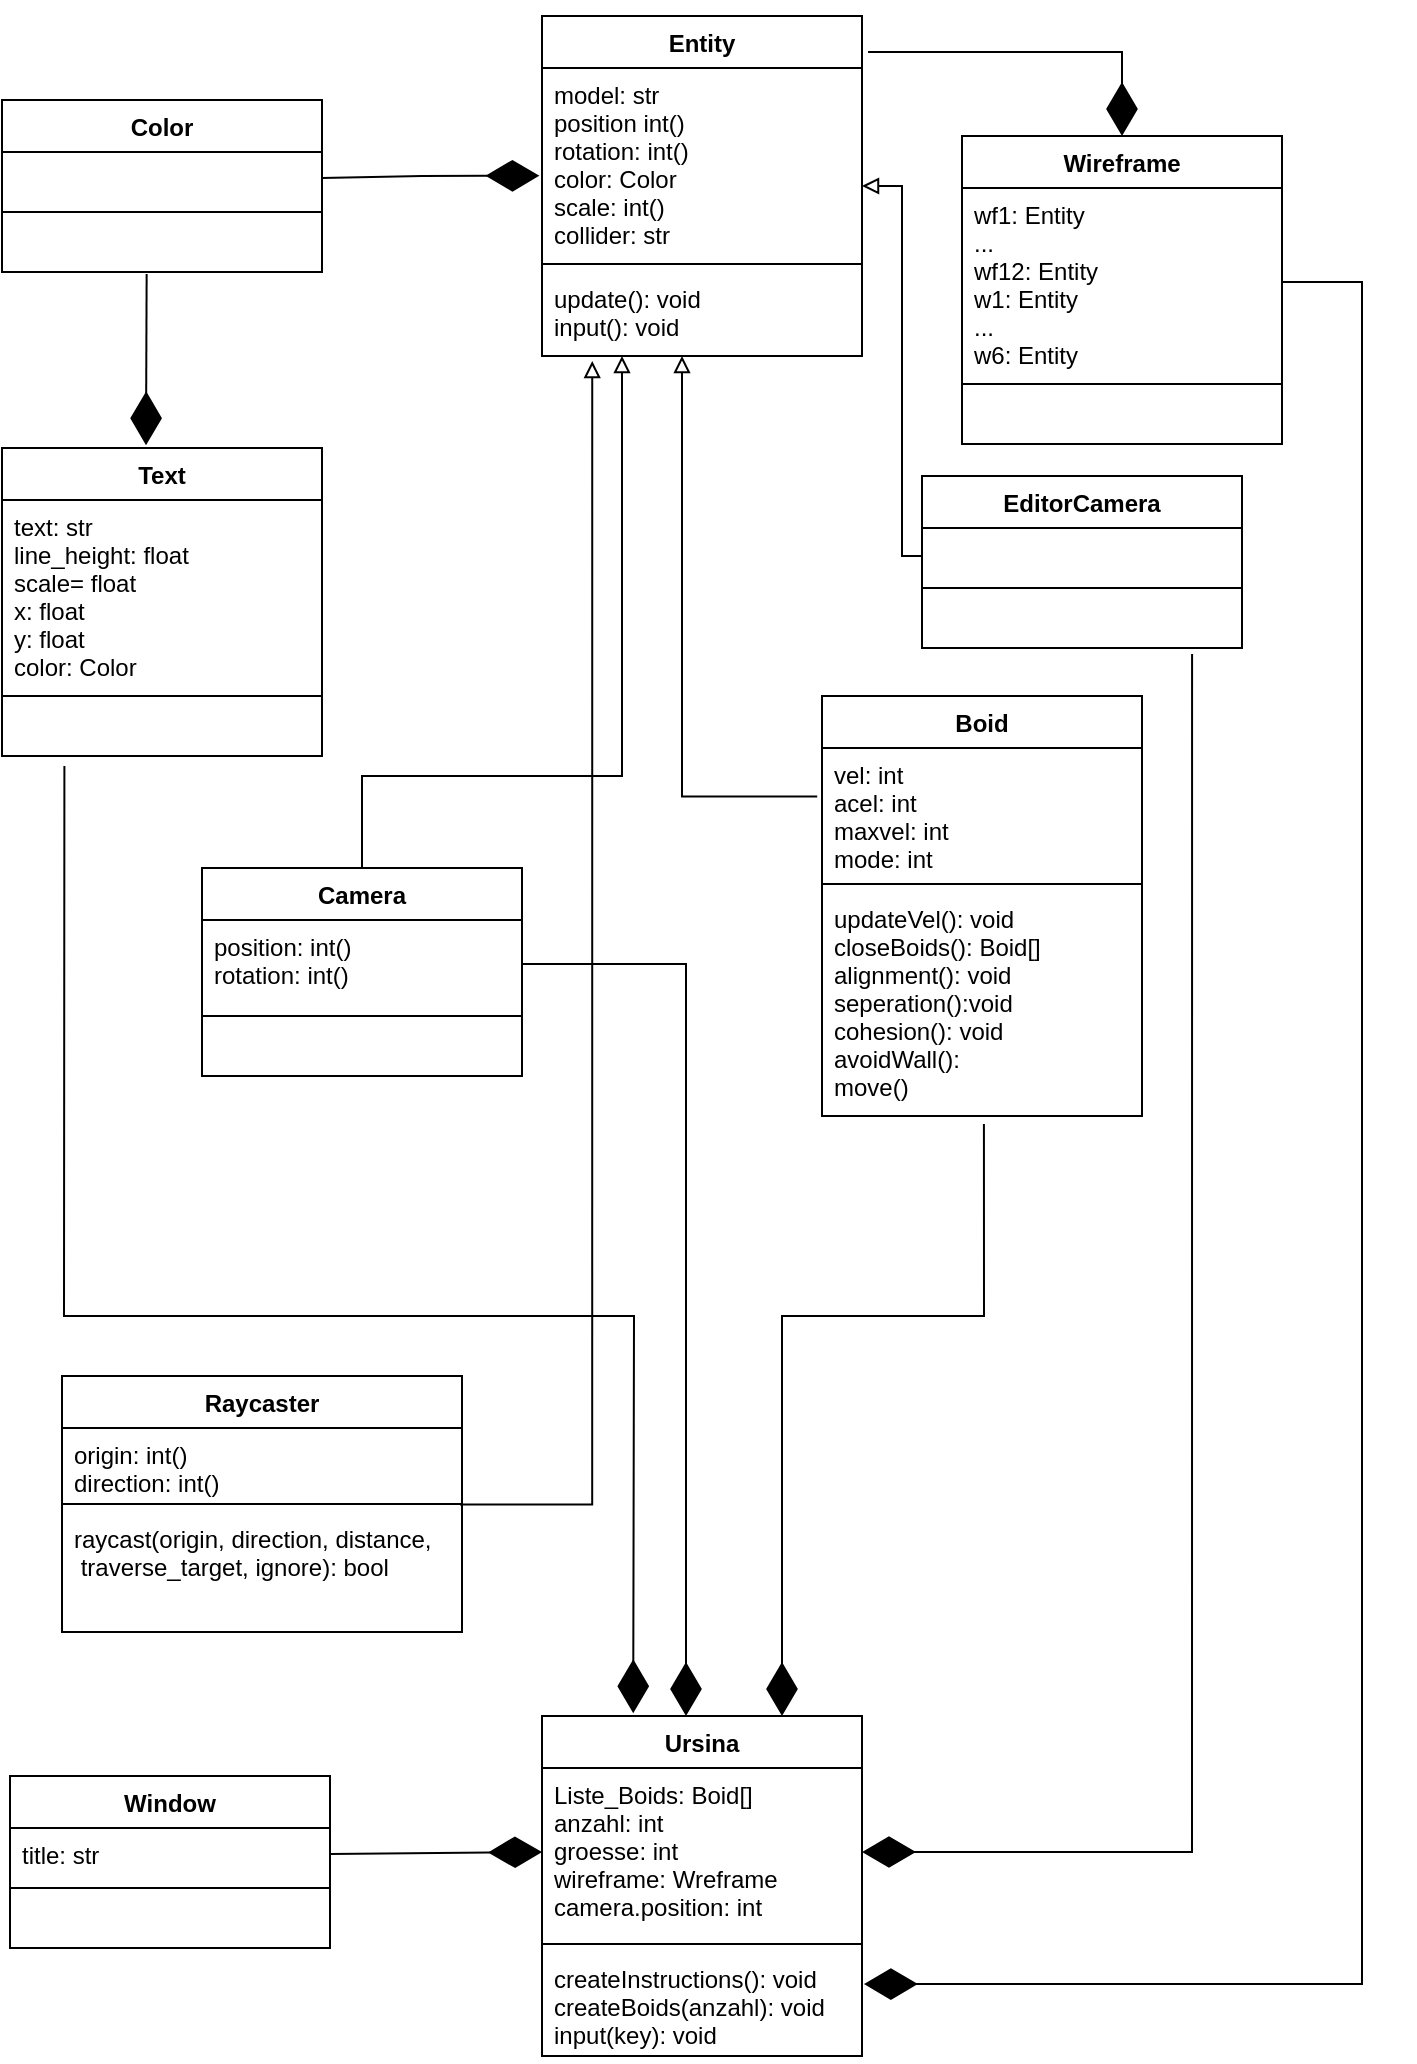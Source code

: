 <mxfile version="16.0.2" type="device"><diagram id="d7EKy8xtQSbVdNhjRXth" name="Seite-1"><mxGraphModel dx="1102" dy="1025" grid="1" gridSize="10" guides="1" tooltips="1" connect="1" arrows="1" fold="1" page="1" pageScale="1" pageWidth="827" pageHeight="1169" math="0" shadow="0"><root><mxCell id="0"/><mxCell id="1" parent="0"/><mxCell id="VPnPd3fBAsjCUHf9QwcK-1" value="Entity" style="swimlane;fontStyle=1;align=center;verticalAlign=top;childLayout=stackLayout;horizontal=1;startSize=26;horizontalStack=0;resizeParent=1;resizeParentMax=0;resizeLast=0;collapsible=1;marginBottom=0;" parent="1" vertex="1"><mxGeometry x="360" y="70" width="160" height="170" as="geometry"/></mxCell><mxCell id="VPnPd3fBAsjCUHf9QwcK-2" value="model: str&#10;position int()&#10;rotation: int()&#10;color: Color&#10;scale: int()&#10;collider: str&#10;" style="text;strokeColor=none;fillColor=none;align=left;verticalAlign=top;spacingLeft=4;spacingRight=4;overflow=hidden;rotatable=0;points=[[0,0.5],[1,0.5]];portConstraint=eastwest;" parent="VPnPd3fBAsjCUHf9QwcK-1" vertex="1"><mxGeometry y="26" width="160" height="94" as="geometry"/></mxCell><mxCell id="VPnPd3fBAsjCUHf9QwcK-3" value="" style="line;strokeWidth=1;fillColor=none;align=left;verticalAlign=middle;spacingTop=-1;spacingLeft=3;spacingRight=3;rotatable=0;labelPosition=right;points=[];portConstraint=eastwest;" parent="VPnPd3fBAsjCUHf9QwcK-1" vertex="1"><mxGeometry y="120" width="160" height="8" as="geometry"/></mxCell><mxCell id="VPnPd3fBAsjCUHf9QwcK-4" value="update(): void&#10;input(): void" style="text;strokeColor=none;fillColor=none;align=left;verticalAlign=top;spacingLeft=4;spacingRight=4;overflow=hidden;rotatable=0;points=[[0,0.5],[1,0.5]];portConstraint=eastwest;" parent="VPnPd3fBAsjCUHf9QwcK-1" vertex="1"><mxGeometry y="128" width="160" height="42" as="geometry"/></mxCell><mxCell id="VPnPd3fBAsjCUHf9QwcK-13" style="edgeStyle=orthogonalEdgeStyle;rounded=0;orthogonalLoop=1;jettySize=auto;html=1;endArrow=block;endFill=0;exitX=-0.015;exitY=0.379;exitDx=0;exitDy=0;exitPerimeter=0;" parent="1" source="VPnPd3fBAsjCUHf9QwcK-6" target="VPnPd3fBAsjCUHf9QwcK-4" edge="1"><mxGeometry relative="1" as="geometry"><mxPoint x="430" y="560" as="sourcePoint"/><Array as="points"><mxPoint x="430" y="460"/></Array></mxGeometry></mxCell><mxCell id="VPnPd3fBAsjCUHf9QwcK-5" value="Boid" style="swimlane;fontStyle=1;align=center;verticalAlign=top;childLayout=stackLayout;horizontal=1;startSize=26;horizontalStack=0;resizeParent=1;resizeParentMax=0;resizeLast=0;collapsible=1;marginBottom=0;" parent="1" vertex="1"><mxGeometry x="500" y="410" width="160" height="210" as="geometry"/></mxCell><mxCell id="VPnPd3fBAsjCUHf9QwcK-6" value="vel: int&#10;acel: int&#10;maxvel: int&#10;mode: int" style="text;strokeColor=none;fillColor=none;align=left;verticalAlign=top;spacingLeft=4;spacingRight=4;overflow=hidden;rotatable=0;points=[[0,0.5],[1,0.5]];portConstraint=eastwest;" parent="VPnPd3fBAsjCUHf9QwcK-5" vertex="1"><mxGeometry y="26" width="160" height="64" as="geometry"/></mxCell><mxCell id="VPnPd3fBAsjCUHf9QwcK-7" value="" style="line;strokeWidth=1;fillColor=none;align=left;verticalAlign=middle;spacingTop=-1;spacingLeft=3;spacingRight=3;rotatable=0;labelPosition=right;points=[];portConstraint=eastwest;" parent="VPnPd3fBAsjCUHf9QwcK-5" vertex="1"><mxGeometry y="90" width="160" height="8" as="geometry"/></mxCell><mxCell id="VPnPd3fBAsjCUHf9QwcK-8" value="updateVel(): void&#10;closeBoids(): Boid[]&#10;alignment(): void&#10;seperation():void&#10;cohesion(): void&#10;avoidWall():&#10;move()" style="text;strokeColor=none;fillColor=none;align=left;verticalAlign=top;spacingLeft=4;spacingRight=4;overflow=hidden;rotatable=0;points=[[0,0.5],[1,0.5]];portConstraint=eastwest;" parent="VPnPd3fBAsjCUHf9QwcK-5" vertex="1"><mxGeometry y="98" width="160" height="112" as="geometry"/></mxCell><mxCell id="VPnPd3fBAsjCUHf9QwcK-9" value="Wireframe" style="swimlane;fontStyle=1;align=center;verticalAlign=top;childLayout=stackLayout;horizontal=1;startSize=26;horizontalStack=0;resizeParent=1;resizeParentMax=0;resizeLast=0;collapsible=1;marginBottom=0;" parent="1" vertex="1"><mxGeometry x="570" y="130" width="160" height="154" as="geometry"/></mxCell><mxCell id="VPnPd3fBAsjCUHf9QwcK-10" value="wf1: Entity&#10;...&#10;wf12: Entity&#10;w1: Entity&#10;...&#10;w6: Entity" style="text;strokeColor=none;fillColor=none;align=left;verticalAlign=top;spacingLeft=4;spacingRight=4;overflow=hidden;rotatable=0;points=[[0,0.5],[1,0.5]];portConstraint=eastwest;" parent="VPnPd3fBAsjCUHf9QwcK-9" vertex="1"><mxGeometry y="26" width="160" height="94" as="geometry"/></mxCell><mxCell id="VPnPd3fBAsjCUHf9QwcK-11" value="" style="line;strokeWidth=1;fillColor=none;align=left;verticalAlign=middle;spacingTop=-1;spacingLeft=3;spacingRight=3;rotatable=0;labelPosition=right;points=[];portConstraint=eastwest;" parent="VPnPd3fBAsjCUHf9QwcK-9" vertex="1"><mxGeometry y="120" width="160" height="8" as="geometry"/></mxCell><mxCell id="VPnPd3fBAsjCUHf9QwcK-12" value="&#10;&#10;" style="text;strokeColor=none;fillColor=none;align=left;verticalAlign=top;spacingLeft=4;spacingRight=4;overflow=hidden;rotatable=0;points=[[0,0.5],[1,0.5]];portConstraint=eastwest;" parent="VPnPd3fBAsjCUHf9QwcK-9" vertex="1"><mxGeometry y="128" width="160" height="26" as="geometry"/></mxCell><mxCell id="VPnPd3fBAsjCUHf9QwcK-15" value="Ursina" style="swimlane;fontStyle=1;align=center;verticalAlign=top;childLayout=stackLayout;horizontal=1;startSize=26;horizontalStack=0;resizeParent=1;resizeParentMax=0;resizeLast=0;collapsible=1;marginBottom=0;" parent="1" vertex="1"><mxGeometry x="360" y="920" width="160" height="170" as="geometry"/></mxCell><mxCell id="VPnPd3fBAsjCUHf9QwcK-16" value="Liste_Boids: Boid[]&#10;anzahl: int&#10;groesse: int&#10;wireframe: Wreframe&#10;camera.position: int" style="text;strokeColor=none;fillColor=none;align=left;verticalAlign=top;spacingLeft=4;spacingRight=4;overflow=hidden;rotatable=0;points=[[0,0.5],[1,0.5]];portConstraint=eastwest;" parent="VPnPd3fBAsjCUHf9QwcK-15" vertex="1"><mxGeometry y="26" width="160" height="84" as="geometry"/></mxCell><mxCell id="VPnPd3fBAsjCUHf9QwcK-17" value="" style="line;strokeWidth=1;fillColor=none;align=left;verticalAlign=middle;spacingTop=-1;spacingLeft=3;spacingRight=3;rotatable=0;labelPosition=right;points=[];portConstraint=eastwest;" parent="VPnPd3fBAsjCUHf9QwcK-15" vertex="1"><mxGeometry y="110" width="160" height="8" as="geometry"/></mxCell><mxCell id="VPnPd3fBAsjCUHf9QwcK-18" value="createInstructions(): void&#10;createBoids(anzahl): void&#10;input(key): void" style="text;strokeColor=none;fillColor=none;align=left;verticalAlign=top;spacingLeft=4;spacingRight=4;overflow=hidden;rotatable=0;points=[[0,0.5],[1,0.5]];portConstraint=eastwest;" parent="VPnPd3fBAsjCUHf9QwcK-15" vertex="1"><mxGeometry y="118" width="160" height="52" as="geometry"/></mxCell><mxCell id="VPnPd3fBAsjCUHf9QwcK-34" style="edgeStyle=orthogonalEdgeStyle;rounded=0;orthogonalLoop=1;jettySize=auto;html=1;endArrow=block;endFill=0;strokeWidth=1;entryX=0.25;entryY=1;entryDx=0;entryDy=0;entryPerimeter=0;" parent="1" source="VPnPd3fBAsjCUHf9QwcK-19" target="VPnPd3fBAsjCUHf9QwcK-4" edge="1"><mxGeometry relative="1" as="geometry"><mxPoint x="400" y="250" as="targetPoint"/><Array as="points"><mxPoint x="270" y="450"/><mxPoint x="400" y="450"/></Array></mxGeometry></mxCell><mxCell id="VPnPd3fBAsjCUHf9QwcK-19" value="Camera" style="swimlane;fontStyle=1;align=center;verticalAlign=top;childLayout=stackLayout;horizontal=1;startSize=26;horizontalStack=0;resizeParent=1;resizeParentMax=0;resizeLast=0;collapsible=1;marginBottom=0;" parent="1" vertex="1"><mxGeometry x="190" y="496" width="160" height="104" as="geometry"/></mxCell><mxCell id="VPnPd3fBAsjCUHf9QwcK-20" value="position: int()&#10;rotation: int()" style="text;strokeColor=none;fillColor=none;align=left;verticalAlign=top;spacingLeft=4;spacingRight=4;overflow=hidden;rotatable=0;points=[[0,0.5],[1,0.5]];portConstraint=eastwest;" parent="VPnPd3fBAsjCUHf9QwcK-19" vertex="1"><mxGeometry y="26" width="160" height="44" as="geometry"/></mxCell><mxCell id="VPnPd3fBAsjCUHf9QwcK-21" value="" style="line;strokeWidth=1;fillColor=none;align=left;verticalAlign=middle;spacingTop=-1;spacingLeft=3;spacingRight=3;rotatable=0;labelPosition=right;points=[];portConstraint=eastwest;" parent="VPnPd3fBAsjCUHf9QwcK-19" vertex="1"><mxGeometry y="70" width="160" height="8" as="geometry"/></mxCell><mxCell id="VPnPd3fBAsjCUHf9QwcK-22" value="&#10;&#10;" style="text;strokeColor=none;fillColor=none;align=left;verticalAlign=top;spacingLeft=4;spacingRight=4;overflow=hidden;rotatable=0;points=[[0,0.5],[1,0.5]];portConstraint=eastwest;" parent="VPnPd3fBAsjCUHf9QwcK-19" vertex="1"><mxGeometry y="78" width="160" height="26" as="geometry"/></mxCell><mxCell id="VPnPd3fBAsjCUHf9QwcK-23" value="Window" style="swimlane;fontStyle=1;align=center;verticalAlign=top;childLayout=stackLayout;horizontal=1;startSize=26;horizontalStack=0;resizeParent=1;resizeParentMax=0;resizeLast=0;collapsible=1;marginBottom=0;" parent="1" vertex="1"><mxGeometry x="94" y="950" width="160" height="86" as="geometry"/></mxCell><mxCell id="VPnPd3fBAsjCUHf9QwcK-24" value="title: str" style="text;strokeColor=none;fillColor=none;align=left;verticalAlign=top;spacingLeft=4;spacingRight=4;overflow=hidden;rotatable=0;points=[[0,0.5],[1,0.5]];portConstraint=eastwest;" parent="VPnPd3fBAsjCUHf9QwcK-23" vertex="1"><mxGeometry y="26" width="160" height="26" as="geometry"/></mxCell><mxCell id="VPnPd3fBAsjCUHf9QwcK-25" value="" style="line;strokeWidth=1;fillColor=none;align=left;verticalAlign=middle;spacingTop=-1;spacingLeft=3;spacingRight=3;rotatable=0;labelPosition=right;points=[];portConstraint=eastwest;" parent="VPnPd3fBAsjCUHf9QwcK-23" vertex="1"><mxGeometry y="52" width="160" height="8" as="geometry"/></mxCell><mxCell id="VPnPd3fBAsjCUHf9QwcK-26" value="&#10;&#10;" style="text;strokeColor=none;fillColor=none;align=left;verticalAlign=top;spacingLeft=4;spacingRight=4;overflow=hidden;rotatable=0;points=[[0,0.5],[1,0.5]];portConstraint=eastwest;" parent="VPnPd3fBAsjCUHf9QwcK-23" vertex="1"><mxGeometry y="60" width="160" height="26" as="geometry"/></mxCell><mxCell id="VPnPd3fBAsjCUHf9QwcK-32" style="edgeStyle=orthogonalEdgeStyle;rounded=0;orthogonalLoop=1;jettySize=auto;html=1;endArrow=block;endFill=0;strokeWidth=1;" parent="1" source="VPnPd3fBAsjCUHf9QwcK-27" target="VPnPd3fBAsjCUHf9QwcK-1" edge="1"><mxGeometry relative="1" as="geometry"><Array as="points"><mxPoint x="540" y="340"/><mxPoint x="540" y="155"/></Array></mxGeometry></mxCell><mxCell id="VPnPd3fBAsjCUHf9QwcK-27" value="EditorCamera" style="swimlane;fontStyle=1;align=center;verticalAlign=top;childLayout=stackLayout;horizontal=1;startSize=26;horizontalStack=0;resizeParent=1;resizeParentMax=0;resizeLast=0;collapsible=1;marginBottom=0;" parent="1" vertex="1"><mxGeometry x="550" y="300" width="160" height="86" as="geometry"/></mxCell><mxCell id="VPnPd3fBAsjCUHf9QwcK-28" value="&#10;&#10;" style="text;strokeColor=none;fillColor=none;align=left;verticalAlign=top;spacingLeft=4;spacingRight=4;overflow=hidden;rotatable=0;points=[[0,0.5],[1,0.5]];portConstraint=eastwest;" parent="VPnPd3fBAsjCUHf9QwcK-27" vertex="1"><mxGeometry y="26" width="160" height="26" as="geometry"/></mxCell><mxCell id="VPnPd3fBAsjCUHf9QwcK-29" value="" style="line;strokeWidth=1;fillColor=none;align=left;verticalAlign=middle;spacingTop=-1;spacingLeft=3;spacingRight=3;rotatable=0;labelPosition=right;points=[];portConstraint=eastwest;" parent="VPnPd3fBAsjCUHf9QwcK-27" vertex="1"><mxGeometry y="52" width="160" height="8" as="geometry"/></mxCell><mxCell id="VPnPd3fBAsjCUHf9QwcK-30" value="&#10;&#10;" style="text;strokeColor=none;fillColor=none;align=left;verticalAlign=top;spacingLeft=4;spacingRight=4;overflow=hidden;rotatable=0;points=[[0,0.5],[1,0.5]];portConstraint=eastwest;" parent="VPnPd3fBAsjCUHf9QwcK-27" vertex="1"><mxGeometry y="60" width="160" height="26" as="geometry"/></mxCell><mxCell id="VPnPd3fBAsjCUHf9QwcK-35" value="Text" style="swimlane;fontStyle=1;align=center;verticalAlign=top;childLayout=stackLayout;horizontal=1;startSize=26;horizontalStack=0;resizeParent=1;resizeParentMax=0;resizeLast=0;collapsible=1;marginBottom=0;" parent="1" vertex="1"><mxGeometry x="90" y="286" width="160" height="154" as="geometry"/></mxCell><mxCell id="VPnPd3fBAsjCUHf9QwcK-36" value="text: str&#10;line_height: float&#10;scale= float&#10;x: float&#10;y: float&#10;color: Color" style="text;strokeColor=none;fillColor=none;align=left;verticalAlign=top;spacingLeft=4;spacingRight=4;overflow=hidden;rotatable=0;points=[[0,0.5],[1,0.5]];portConstraint=eastwest;" parent="VPnPd3fBAsjCUHf9QwcK-35" vertex="1"><mxGeometry y="26" width="160" height="94" as="geometry"/></mxCell><mxCell id="VPnPd3fBAsjCUHf9QwcK-37" value="" style="line;strokeWidth=1;fillColor=none;align=left;verticalAlign=middle;spacingTop=-1;spacingLeft=3;spacingRight=3;rotatable=0;labelPosition=right;points=[];portConstraint=eastwest;" parent="VPnPd3fBAsjCUHf9QwcK-35" vertex="1"><mxGeometry y="120" width="160" height="8" as="geometry"/></mxCell><mxCell id="VPnPd3fBAsjCUHf9QwcK-38" value="&#10;&#10;" style="text;strokeColor=none;fillColor=none;align=left;verticalAlign=top;spacingLeft=4;spacingRight=4;overflow=hidden;rotatable=0;points=[[0,0.5],[1,0.5]];portConstraint=eastwest;" parent="VPnPd3fBAsjCUHf9QwcK-35" vertex="1"><mxGeometry y="128" width="160" height="26" as="geometry"/></mxCell><mxCell id="VPnPd3fBAsjCUHf9QwcK-39" value="Color" style="swimlane;fontStyle=1;align=center;verticalAlign=top;childLayout=stackLayout;horizontal=1;startSize=26;horizontalStack=0;resizeParent=1;resizeParentMax=0;resizeLast=0;collapsible=1;marginBottom=0;" parent="1" vertex="1"><mxGeometry x="90" y="112" width="160" height="86" as="geometry"/></mxCell><mxCell id="VPnPd3fBAsjCUHf9QwcK-40" value="&#10;&#10;" style="text;strokeColor=none;fillColor=none;align=left;verticalAlign=top;spacingLeft=4;spacingRight=4;overflow=hidden;rotatable=0;points=[[0,0.5],[1,0.5]];portConstraint=eastwest;" parent="VPnPd3fBAsjCUHf9QwcK-39" vertex="1"><mxGeometry y="26" width="160" height="26" as="geometry"/></mxCell><mxCell id="VPnPd3fBAsjCUHf9QwcK-41" value="" style="line;strokeWidth=1;fillColor=none;align=left;verticalAlign=middle;spacingTop=-1;spacingLeft=3;spacingRight=3;rotatable=0;labelPosition=right;points=[];portConstraint=eastwest;" parent="VPnPd3fBAsjCUHf9QwcK-39" vertex="1"><mxGeometry y="52" width="160" height="8" as="geometry"/></mxCell><mxCell id="VPnPd3fBAsjCUHf9QwcK-42" value="&#10;&#10;" style="text;strokeColor=none;fillColor=none;align=left;verticalAlign=top;spacingLeft=4;spacingRight=4;overflow=hidden;rotatable=0;points=[[0,0.5],[1,0.5]];portConstraint=eastwest;" parent="VPnPd3fBAsjCUHf9QwcK-39" vertex="1"><mxGeometry y="60" width="160" height="26" as="geometry"/></mxCell><mxCell id="VPnPd3fBAsjCUHf9QwcK-43" value="" style="endArrow=diamondThin;endFill=1;endSize=24;html=1;rounded=0;strokeWidth=1;entryX=0.45;entryY=-0.009;entryDx=0;entryDy=0;entryPerimeter=0;exitX=0.452;exitY=1.04;exitDx=0;exitDy=0;exitPerimeter=0;" parent="1" source="VPnPd3fBAsjCUHf9QwcK-42" target="VPnPd3fBAsjCUHf9QwcK-35" edge="1"><mxGeometry width="160" relative="1" as="geometry"><mxPoint x="160" y="230" as="sourcePoint"/><mxPoint x="320" y="230" as="targetPoint"/></mxGeometry></mxCell><mxCell id="VPnPd3fBAsjCUHf9QwcK-44" value="" style="endArrow=diamondThin;endFill=1;endSize=24;html=1;rounded=0;strokeWidth=1;exitX=1;exitY=0.5;exitDx=0;exitDy=0;entryX=-0.008;entryY=0.573;entryDx=0;entryDy=0;entryPerimeter=0;" parent="1" source="VPnPd3fBAsjCUHf9QwcK-40" target="VPnPd3fBAsjCUHf9QwcK-2" edge="1"><mxGeometry width="160" relative="1" as="geometry"><mxPoint x="280" y="210" as="sourcePoint"/><mxPoint x="440" y="210" as="targetPoint"/><Array as="points"><mxPoint x="300" y="150"/></Array></mxGeometry></mxCell><mxCell id="VPnPd3fBAsjCUHf9QwcK-45" value="" style="endArrow=diamondThin;endFill=1;endSize=24;html=1;rounded=0;strokeWidth=1;entryX=0;entryY=0.5;entryDx=0;entryDy=0;exitX=1;exitY=0.5;exitDx=0;exitDy=0;" parent="1" source="VPnPd3fBAsjCUHf9QwcK-24" target="VPnPd3fBAsjCUHf9QwcK-16" edge="1"><mxGeometry width="160" relative="1" as="geometry"><mxPoint x="254" y="918" as="sourcePoint"/><mxPoint x="444" y="11" as="targetPoint"/></mxGeometry></mxCell><mxCell id="VPnPd3fBAsjCUHf9QwcK-46" value="" style="endArrow=diamondThin;endFill=1;endSize=24;html=1;rounded=0;strokeWidth=1;exitX=0.195;exitY=1.19;exitDx=0;exitDy=0;exitPerimeter=0;entryX=0.285;entryY=-0.008;entryDx=0;entryDy=0;entryPerimeter=0;" parent="1" source="VPnPd3fBAsjCUHf9QwcK-38" target="VPnPd3fBAsjCUHf9QwcK-15" edge="1"><mxGeometry width="160" relative="1" as="geometry"><mxPoint x="220" y="680" as="sourcePoint"/><mxPoint x="380" y="680" as="targetPoint"/><Array as="points"><mxPoint x="121" y="720"/><mxPoint x="406" y="720"/></Array></mxGeometry></mxCell><mxCell id="VPnPd3fBAsjCUHf9QwcK-47" value="" style="endArrow=diamondThin;endFill=1;endSize=24;html=1;rounded=0;strokeWidth=1;entryX=0.45;entryY=0;entryDx=0;entryDy=0;entryPerimeter=0;exitX=1;exitY=0.5;exitDx=0;exitDy=0;" parent="1" source="VPnPd3fBAsjCUHf9QwcK-20" target="VPnPd3fBAsjCUHf9QwcK-15" edge="1"><mxGeometry width="160" relative="1" as="geometry"><mxPoint x="390" y="680" as="sourcePoint"/><mxPoint x="550" y="680" as="targetPoint"/><Array as="points"><mxPoint x="432" y="544"/></Array></mxGeometry></mxCell><mxCell id="VPnPd3fBAsjCUHf9QwcK-48" value="" style="endArrow=diamondThin;endFill=1;endSize=24;html=1;rounded=0;strokeWidth=1;exitX=0.506;exitY=1.036;exitDx=0;exitDy=0;exitPerimeter=0;entryX=0.75;entryY=0;entryDx=0;entryDy=0;" parent="1" source="VPnPd3fBAsjCUHf9QwcK-8" target="VPnPd3fBAsjCUHf9QwcK-15" edge="1"><mxGeometry width="160" relative="1" as="geometry"><mxPoint x="510" y="710" as="sourcePoint"/><mxPoint x="670" y="710" as="targetPoint"/><Array as="points"><mxPoint x="581" y="720"/><mxPoint x="480" y="720"/></Array></mxGeometry></mxCell><mxCell id="VPnPd3fBAsjCUHf9QwcK-49" value="" style="endArrow=diamondThin;endFill=1;endSize=24;html=1;rounded=0;strokeWidth=1;exitX=0.844;exitY=1.115;exitDx=0;exitDy=0;exitPerimeter=0;entryX=1;entryY=0.5;entryDx=0;entryDy=0;" parent="1" source="VPnPd3fBAsjCUHf9QwcK-30" target="VPnPd3fBAsjCUHf9QwcK-16" edge="1"><mxGeometry width="160" relative="1" as="geometry"><mxPoint x="720" y="770" as="sourcePoint"/><mxPoint x="880" y="770" as="targetPoint"/><Array as="points"><mxPoint x="685" y="988"/></Array></mxGeometry></mxCell><mxCell id="VPnPd3fBAsjCUHf9QwcK-50" value="" style="endArrow=diamondThin;endFill=1;endSize=24;html=1;rounded=0;strokeWidth=1;entryX=1.006;entryY=0.308;entryDx=0;entryDy=0;entryPerimeter=0;exitX=1;exitY=0.5;exitDx=0;exitDy=0;" parent="1" source="VPnPd3fBAsjCUHf9QwcK-10" target="VPnPd3fBAsjCUHf9QwcK-18" edge="1"><mxGeometry width="160" relative="1" as="geometry"><mxPoint x="720" y="260" as="sourcePoint"/><mxPoint x="890" y="270" as="targetPoint"/><Array as="points"><mxPoint x="770" y="203"/><mxPoint x="770" y="1054"/></Array></mxGeometry></mxCell><mxCell id="VPnPd3fBAsjCUHf9QwcK-55" style="edgeStyle=orthogonalEdgeStyle;rounded=0;orthogonalLoop=1;jettySize=auto;html=1;entryX=0.157;entryY=1.059;entryDx=0;entryDy=0;entryPerimeter=0;endArrow=block;endFill=0;strokeWidth=1;exitX=0.995;exitY=-0.063;exitDx=0;exitDy=0;exitPerimeter=0;" parent="1" source="VPnPd3fBAsjCUHf9QwcK-54" target="VPnPd3fBAsjCUHf9QwcK-4" edge="1"><mxGeometry relative="1" as="geometry"><Array as="points"><mxPoint x="385" y="814"/></Array></mxGeometry></mxCell><mxCell id="VPnPd3fBAsjCUHf9QwcK-51" value="Raycaster" style="swimlane;fontStyle=1;align=center;verticalAlign=top;childLayout=stackLayout;horizontal=1;startSize=26;horizontalStack=0;resizeParent=1;resizeParentMax=0;resizeLast=0;collapsible=1;marginBottom=0;" parent="1" vertex="1"><mxGeometry x="120" y="750" width="200" height="128" as="geometry"/></mxCell><mxCell id="VPnPd3fBAsjCUHf9QwcK-52" value="origin: int()&#10;direction: int()" style="text;strokeColor=none;fillColor=none;align=left;verticalAlign=top;spacingLeft=4;spacingRight=4;overflow=hidden;rotatable=0;points=[[0,0.5],[1,0.5]];portConstraint=eastwest;" parent="VPnPd3fBAsjCUHf9QwcK-51" vertex="1"><mxGeometry y="26" width="200" height="34" as="geometry"/></mxCell><mxCell id="VPnPd3fBAsjCUHf9QwcK-53" value="" style="line;strokeWidth=1;fillColor=none;align=left;verticalAlign=middle;spacingTop=-1;spacingLeft=3;spacingRight=3;rotatable=0;labelPosition=right;points=[];portConstraint=eastwest;" parent="VPnPd3fBAsjCUHf9QwcK-51" vertex="1"><mxGeometry y="60" width="200" height="8" as="geometry"/></mxCell><mxCell id="VPnPd3fBAsjCUHf9QwcK-54" value="raycast(origin, direction, distance,&#10; traverse_target, ignore): bool" style="text;strokeColor=none;fillColor=none;align=left;verticalAlign=top;spacingLeft=4;spacingRight=4;overflow=hidden;rotatable=0;points=[[0,0.5],[1,0.5]];portConstraint=eastwest;" parent="VPnPd3fBAsjCUHf9QwcK-51" vertex="1"><mxGeometry y="68" width="200" height="60" as="geometry"/></mxCell><mxCell id="ltoi4N3LgzpDTiC-jzTd-1" value="" style="endArrow=diamondThin;endFill=1;endSize=24;html=1;rounded=0;exitX=1.019;exitY=0.106;exitDx=0;exitDy=0;exitPerimeter=0;" parent="1" edge="1" source="VPnPd3fBAsjCUHf9QwcK-1"><mxGeometry width="160" relative="1" as="geometry"><mxPoint x="520" y="110" as="sourcePoint"/><mxPoint x="650" y="130" as="targetPoint"/><Array as="points"><mxPoint x="650" y="88"/></Array></mxGeometry></mxCell></root></mxGraphModel></diagram></mxfile>